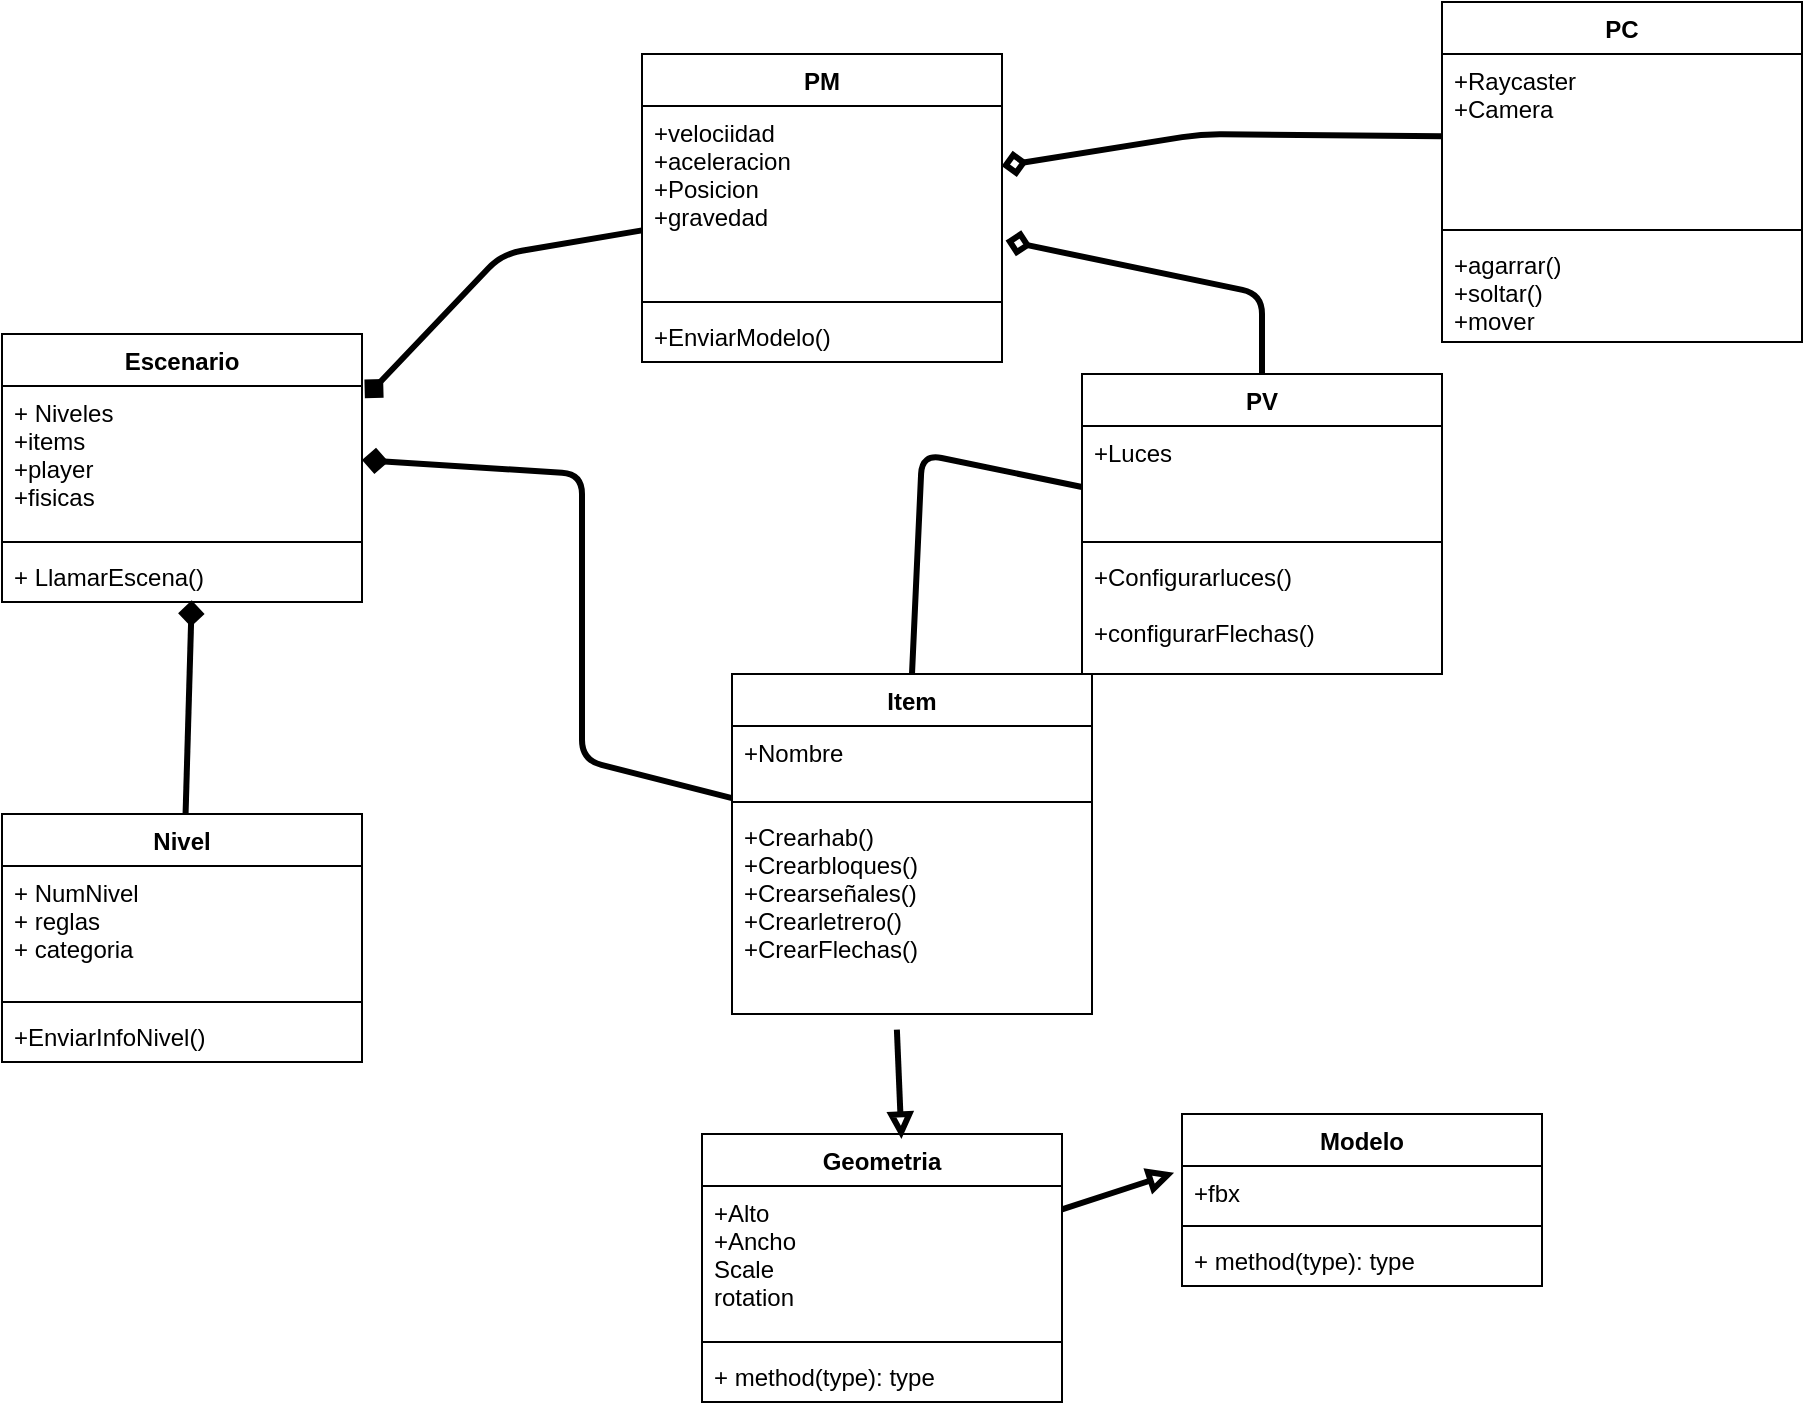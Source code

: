 <mxfile>
    <diagram id="CYZJI0jeW3LQdEHii5xR" name="Page-1">
        <mxGraphModel dx="-90" dy="626" grid="1" gridSize="10" guides="1" tooltips="1" connect="1" arrows="1" fold="1" page="1" pageScale="1" pageWidth="850" pageHeight="1100" math="0" shadow="0">
            <root>
                <mxCell id="0"/>
                <mxCell id="1" parent="0"/>
                <mxCell id="197" value="Escenario" style="swimlane;fontStyle=1;align=center;verticalAlign=top;childLayout=stackLayout;horizontal=1;startSize=26;horizontalStack=0;resizeParent=1;resizeParentMax=0;resizeLast=0;collapsible=1;marginBottom=0;" parent="1" vertex="1">
                    <mxGeometry x="910" y="190" width="180" height="134" as="geometry"/>
                </mxCell>
                <mxCell id="198" value="+ Niveles&#10;+items&#10;+player&#10;+fisicas&#10;" style="text;strokeColor=none;fillColor=none;align=left;verticalAlign=top;spacingLeft=4;spacingRight=4;overflow=hidden;rotatable=0;points=[[0,0.5],[1,0.5]];portConstraint=eastwest;" parent="197" vertex="1">
                    <mxGeometry y="26" width="180" height="74" as="geometry"/>
                </mxCell>
                <mxCell id="199" value="" style="line;strokeWidth=1;fillColor=none;align=left;verticalAlign=middle;spacingTop=-1;spacingLeft=3;spacingRight=3;rotatable=0;labelPosition=right;points=[];portConstraint=eastwest;strokeColor=inherit;" parent="197" vertex="1">
                    <mxGeometry y="100" width="180" height="8" as="geometry"/>
                </mxCell>
                <mxCell id="200" value="+ LlamarEscena()" style="text;strokeColor=none;fillColor=none;align=left;verticalAlign=top;spacingLeft=4;spacingRight=4;overflow=hidden;rotatable=0;points=[[0,0.5],[1,0.5]];portConstraint=eastwest;" parent="197" vertex="1">
                    <mxGeometry y="108" width="180" height="26" as="geometry"/>
                </mxCell>
                <mxCell id="236" style="edgeStyle=none;html=1;strokeWidth=3;endArrow=diamond;endFill=1;entryX=0.527;entryY=0.968;entryDx=0;entryDy=0;entryPerimeter=0;" parent="1" source="203" target="200" edge="1">
                    <mxGeometry relative="1" as="geometry">
                        <mxPoint x="1000" y="310" as="targetPoint"/>
                    </mxGeometry>
                </mxCell>
                <mxCell id="203" value="Nivel" style="swimlane;fontStyle=1;align=center;verticalAlign=top;childLayout=stackLayout;horizontal=1;startSize=26;horizontalStack=0;resizeParent=1;resizeParentMax=0;resizeLast=0;collapsible=1;marginBottom=0;" parent="1" vertex="1">
                    <mxGeometry x="910" y="430" width="180" height="124" as="geometry"/>
                </mxCell>
                <mxCell id="204" value="+ NumNivel&#10;+ reglas&#10;+ categoria" style="text;strokeColor=none;fillColor=none;align=left;verticalAlign=top;spacingLeft=4;spacingRight=4;overflow=hidden;rotatable=0;points=[[0,0.5],[1,0.5]];portConstraint=eastwest;" parent="203" vertex="1">
                    <mxGeometry y="26" width="180" height="64" as="geometry"/>
                </mxCell>
                <mxCell id="205" value="" style="line;strokeWidth=1;fillColor=none;align=left;verticalAlign=middle;spacingTop=-1;spacingLeft=3;spacingRight=3;rotatable=0;labelPosition=right;points=[];portConstraint=eastwest;strokeColor=inherit;" parent="203" vertex="1">
                    <mxGeometry y="90" width="180" height="8" as="geometry"/>
                </mxCell>
                <mxCell id="206" value="+EnviarInfoNivel()" style="text;strokeColor=none;fillColor=none;align=left;verticalAlign=top;spacingLeft=4;spacingRight=4;overflow=hidden;rotatable=0;points=[[0,0.5],[1,0.5]];portConstraint=eastwest;" parent="203" vertex="1">
                    <mxGeometry y="98" width="180" height="26" as="geometry"/>
                </mxCell>
                <mxCell id="211" value="PM" style="swimlane;fontStyle=1;align=center;verticalAlign=top;childLayout=stackLayout;horizontal=1;startSize=26;horizontalStack=0;resizeParent=1;resizeParentMax=0;resizeLast=0;collapsible=1;marginBottom=0;" parent="1" vertex="1">
                    <mxGeometry x="1230" y="50" width="180" height="154" as="geometry"/>
                </mxCell>
                <mxCell id="212" value="+velociidad&#10;+aceleracion&#10;+Posicion&#10;+gravedad" style="text;strokeColor=none;fillColor=none;align=left;verticalAlign=top;spacingLeft=4;spacingRight=4;overflow=hidden;rotatable=0;points=[[0,0.5],[1,0.5]];portConstraint=eastwest;" parent="211" vertex="1">
                    <mxGeometry y="26" width="180" height="94" as="geometry"/>
                </mxCell>
                <mxCell id="213" value="" style="line;strokeWidth=1;fillColor=none;align=left;verticalAlign=middle;spacingTop=-1;spacingLeft=3;spacingRight=3;rotatable=0;labelPosition=right;points=[];portConstraint=eastwest;strokeColor=inherit;" parent="211" vertex="1">
                    <mxGeometry y="120" width="180" height="8" as="geometry"/>
                </mxCell>
                <mxCell id="214" value="+EnviarModelo()" style="text;strokeColor=none;fillColor=none;align=left;verticalAlign=top;spacingLeft=4;spacingRight=4;overflow=hidden;rotatable=0;points=[[0,0.5],[1,0.5]];portConstraint=eastwest;" parent="211" vertex="1">
                    <mxGeometry y="128" width="180" height="26" as="geometry"/>
                </mxCell>
                <mxCell id="239" style="edgeStyle=none;html=1;entryX=1.01;entryY=0.716;entryDx=0;entryDy=0;entryPerimeter=0;strokeWidth=3;endArrow=diamond;endFill=0;" parent="1" source="215" target="212" edge="1">
                    <mxGeometry relative="1" as="geometry">
                        <Array as="points">
                            <mxPoint x="1540" y="170"/>
                        </Array>
                    </mxGeometry>
                </mxCell>
                <mxCell id="245" style="edgeStyle=none;html=1;entryX=0.5;entryY=0;entryDx=0;entryDy=0;strokeWidth=3;endArrow=none;endFill=0;" parent="1" source="215" target="223" edge="1">
                    <mxGeometry relative="1" as="geometry">
                        <Array as="points">
                            <mxPoint x="1370" y="250"/>
                        </Array>
                    </mxGeometry>
                </mxCell>
                <mxCell id="215" value="PV" style="swimlane;fontStyle=1;align=center;verticalAlign=top;childLayout=stackLayout;horizontal=1;startSize=26;horizontalStack=0;resizeParent=1;resizeParentMax=0;resizeLast=0;collapsible=1;marginBottom=0;" parent="1" vertex="1">
                    <mxGeometry x="1450" y="210" width="180" height="150" as="geometry"/>
                </mxCell>
                <mxCell id="216" value="+Luces&#10;" style="text;strokeColor=none;fillColor=none;align=left;verticalAlign=top;spacingLeft=4;spacingRight=4;overflow=hidden;rotatable=0;points=[[0,0.5],[1,0.5]];portConstraint=eastwest;" parent="215" vertex="1">
                    <mxGeometry y="26" width="180" height="54" as="geometry"/>
                </mxCell>
                <mxCell id="217" value="" style="line;strokeWidth=1;fillColor=none;align=left;verticalAlign=middle;spacingTop=-1;spacingLeft=3;spacingRight=3;rotatable=0;labelPosition=right;points=[];portConstraint=eastwest;strokeColor=inherit;" parent="215" vertex="1">
                    <mxGeometry y="80" width="180" height="8" as="geometry"/>
                </mxCell>
                <mxCell id="218" value="+Configurarluces()&#10;&#10;+configurarFlechas()" style="text;strokeColor=none;fillColor=none;align=left;verticalAlign=top;spacingLeft=4;spacingRight=4;overflow=hidden;rotatable=0;points=[[0,0.5],[1,0.5]];portConstraint=eastwest;" parent="215" vertex="1">
                    <mxGeometry y="88" width="180" height="62" as="geometry"/>
                </mxCell>
                <mxCell id="219" value="PC" style="swimlane;fontStyle=1;align=center;verticalAlign=top;childLayout=stackLayout;horizontal=1;startSize=26;horizontalStack=0;resizeParent=1;resizeParentMax=0;resizeLast=0;collapsible=1;marginBottom=0;" parent="1" vertex="1">
                    <mxGeometry x="1630" y="24" width="180" height="170" as="geometry"/>
                </mxCell>
                <mxCell id="220" value="+Raycaster&#10;+Camera" style="text;strokeColor=none;fillColor=none;align=left;verticalAlign=top;spacingLeft=4;spacingRight=4;overflow=hidden;rotatable=0;points=[[0,0.5],[1,0.5]];portConstraint=eastwest;" parent="219" vertex="1">
                    <mxGeometry y="26" width="180" height="84" as="geometry"/>
                </mxCell>
                <mxCell id="221" value="" style="line;strokeWidth=1;fillColor=none;align=left;verticalAlign=middle;spacingTop=-1;spacingLeft=3;spacingRight=3;rotatable=0;labelPosition=right;points=[];portConstraint=eastwest;strokeColor=inherit;" parent="219" vertex="1">
                    <mxGeometry y="110" width="180" height="8" as="geometry"/>
                </mxCell>
                <mxCell id="222" value="+agarrar()&#10;+soltar()&#10;+mover" style="text;strokeColor=none;fillColor=none;align=left;verticalAlign=top;spacingLeft=4;spacingRight=4;overflow=hidden;rotatable=0;points=[[0,0.5],[1,0.5]];portConstraint=eastwest;" parent="219" vertex="1">
                    <mxGeometry y="118" width="180" height="52" as="geometry"/>
                </mxCell>
                <mxCell id="243" style="edgeStyle=none;html=1;entryX=1;entryY=0.5;entryDx=0;entryDy=0;strokeWidth=3;endArrow=diamond;endFill=1;" parent="1" source="223" target="198" edge="1">
                    <mxGeometry relative="1" as="geometry">
                        <Array as="points">
                            <mxPoint x="1200" y="403"/>
                            <mxPoint x="1200" y="260"/>
                        </Array>
                    </mxGeometry>
                </mxCell>
                <mxCell id="223" value="Item" style="swimlane;fontStyle=1;align=center;verticalAlign=top;childLayout=stackLayout;horizontal=1;startSize=26;horizontalStack=0;resizeParent=1;resizeParentMax=0;resizeLast=0;collapsible=1;marginBottom=0;" parent="1" vertex="1">
                    <mxGeometry x="1275" y="360" width="180" height="170" as="geometry"/>
                </mxCell>
                <mxCell id="224" value="+Nombre" style="text;strokeColor=none;fillColor=none;align=left;verticalAlign=top;spacingLeft=4;spacingRight=4;overflow=hidden;rotatable=0;points=[[0,0.5],[1,0.5]];portConstraint=eastwest;" parent="223" vertex="1">
                    <mxGeometry y="26" width="180" height="34" as="geometry"/>
                </mxCell>
                <mxCell id="225" value="" style="line;strokeWidth=1;fillColor=none;align=left;verticalAlign=middle;spacingTop=-1;spacingLeft=3;spacingRight=3;rotatable=0;labelPosition=right;points=[];portConstraint=eastwest;strokeColor=inherit;" parent="223" vertex="1">
                    <mxGeometry y="60" width="180" height="8" as="geometry"/>
                </mxCell>
                <mxCell id="226" value="+Crearhab()&#10;+Crearbloques()&#10;+Crearseñales()&#10;+Crearletrero()&#10;+CrearFlechas()" style="text;strokeColor=none;fillColor=none;align=left;verticalAlign=top;spacingLeft=4;spacingRight=4;overflow=hidden;rotatable=0;points=[[0,0.5],[1,0.5]];portConstraint=eastwest;" parent="223" vertex="1">
                    <mxGeometry y="68" width="180" height="102" as="geometry"/>
                </mxCell>
                <mxCell id="240" style="edgeStyle=none;html=1;entryX=-0.022;entryY=0.132;entryDx=0;entryDy=0;strokeWidth=3;endArrow=block;endFill=0;entryPerimeter=0;" parent="1" source="227" target="232" edge="1">
                    <mxGeometry relative="1" as="geometry"/>
                </mxCell>
                <mxCell id="227" value="Geometria" style="swimlane;fontStyle=1;align=center;verticalAlign=top;childLayout=stackLayout;horizontal=1;startSize=26;horizontalStack=0;resizeParent=1;resizeParentMax=0;resizeLast=0;collapsible=1;marginBottom=0;" parent="1" vertex="1">
                    <mxGeometry x="1260" y="590" width="180" height="134" as="geometry"/>
                </mxCell>
                <mxCell id="228" value="+Alto &#10;+Ancho&#10;Scale&#10;rotation" style="text;strokeColor=none;fillColor=none;align=left;verticalAlign=top;spacingLeft=4;spacingRight=4;overflow=hidden;rotatable=0;points=[[0,0.5],[1,0.5]];portConstraint=eastwest;" parent="227" vertex="1">
                    <mxGeometry y="26" width="180" height="74" as="geometry"/>
                </mxCell>
                <mxCell id="229" value="" style="line;strokeWidth=1;fillColor=none;align=left;verticalAlign=middle;spacingTop=-1;spacingLeft=3;spacingRight=3;rotatable=0;labelPosition=right;points=[];portConstraint=eastwest;strokeColor=inherit;" parent="227" vertex="1">
                    <mxGeometry y="100" width="180" height="8" as="geometry"/>
                </mxCell>
                <mxCell id="230" value="+ method(type): type" style="text;strokeColor=none;fillColor=none;align=left;verticalAlign=top;spacingLeft=4;spacingRight=4;overflow=hidden;rotatable=0;points=[[0,0.5],[1,0.5]];portConstraint=eastwest;" parent="227" vertex="1">
                    <mxGeometry y="108" width="180" height="26" as="geometry"/>
                </mxCell>
                <mxCell id="231" value="Modelo" style="swimlane;fontStyle=1;align=center;verticalAlign=top;childLayout=stackLayout;horizontal=1;startSize=26;horizontalStack=0;resizeParent=1;resizeParentMax=0;resizeLast=0;collapsible=1;marginBottom=0;" parent="1" vertex="1">
                    <mxGeometry x="1500" y="580" width="180" height="86" as="geometry"/>
                </mxCell>
                <mxCell id="232" value="+fbx" style="text;strokeColor=none;fillColor=none;align=left;verticalAlign=top;spacingLeft=4;spacingRight=4;overflow=hidden;rotatable=0;points=[[0,0.5],[1,0.5]];portConstraint=eastwest;" parent="231" vertex="1">
                    <mxGeometry y="26" width="180" height="26" as="geometry"/>
                </mxCell>
                <mxCell id="233" value="" style="line;strokeWidth=1;fillColor=none;align=left;verticalAlign=middle;spacingTop=-1;spacingLeft=3;spacingRight=3;rotatable=0;labelPosition=right;points=[];portConstraint=eastwest;strokeColor=inherit;" parent="231" vertex="1">
                    <mxGeometry y="52" width="180" height="8" as="geometry"/>
                </mxCell>
                <mxCell id="234" value="+ method(type): type" style="text;strokeColor=none;fillColor=none;align=left;verticalAlign=top;spacingLeft=4;spacingRight=4;overflow=hidden;rotatable=0;points=[[0,0.5],[1,0.5]];portConstraint=eastwest;" parent="231" vertex="1">
                    <mxGeometry y="60" width="180" height="26" as="geometry"/>
                </mxCell>
                <mxCell id="237" style="edgeStyle=none;html=1;entryX=1.008;entryY=0.082;entryDx=0;entryDy=0;strokeWidth=3;endArrow=diamond;endFill=1;entryPerimeter=0;" parent="1" source="212" target="198" edge="1">
                    <mxGeometry relative="1" as="geometry">
                        <Array as="points">
                            <mxPoint x="1160" y="150"/>
                        </Array>
                    </mxGeometry>
                </mxCell>
                <mxCell id="241" style="edgeStyle=none;html=1;entryX=0.554;entryY=0.019;entryDx=0;entryDy=0;entryPerimeter=0;strokeWidth=3;endArrow=block;endFill=0;exitX=0.458;exitY=1.077;exitDx=0;exitDy=0;exitPerimeter=0;" parent="1" source="226" target="227" edge="1">
                    <mxGeometry relative="1" as="geometry">
                        <Array as="points"/>
                    </mxGeometry>
                </mxCell>
                <mxCell id="242" style="edgeStyle=none;html=1;entryX=0.999;entryY=0.319;entryDx=0;entryDy=0;strokeWidth=3;endArrow=diamond;endFill=0;entryPerimeter=0;" parent="1" source="220" target="212" edge="1">
                    <mxGeometry relative="1" as="geometry">
                        <Array as="points">
                            <mxPoint x="1510" y="90"/>
                        </Array>
                    </mxGeometry>
                </mxCell>
            </root>
        </mxGraphModel>
    </diagram>
</mxfile>